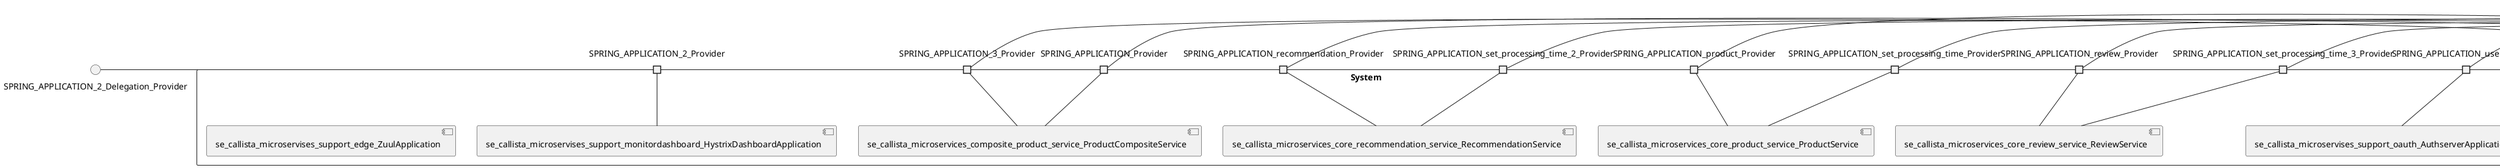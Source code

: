 @startuml
skinparam fixCircleLabelOverlapping true
skinparam componentStyle uml2
() SPRING_APPLICATION_2_Delegation_Provider
() SPRING_APPLICATION_3_Delegation_Provider
() SPRING_APPLICATION_Delegation_Provider
() SPRING_APPLICATION_product_Delegation_Provider
() SPRING_APPLICATION_recommendation_Delegation_Provider
() SPRING_APPLICATION_review_Delegation_Provider
() SPRING_APPLICATION_set_processing_time_2_Delegation_Provider
() SPRING_APPLICATION_set_processing_time_3_Delegation_Provider
() SPRING_APPLICATION_set_processing_time_Delegation_Provider
() SPRING_APPLICATION_user_Delegation_Provider
rectangle System {
[se_callista_microservices_composite_product_service_ProductCompositeService] [[callistaenterprise-blog-microservices.repository#_9YZJ9kC9Ee-C9ZN4mRFHiw]]
[se_callista_microservices_core_product_service_ProductService] [[callistaenterprise-blog-microservices.repository#_9YZJ9kC9Ee-C9ZN4mRFHiw]]
[se_callista_microservices_core_recommendation_service_RecommendationService] [[callistaenterprise-blog-microservices.repository#_9YZJ9kC9Ee-C9ZN4mRFHiw]]
[se_callista_microservices_core_review_service_ReviewService] [[callistaenterprise-blog-microservices.repository#_9YZJ9kC9Ee-C9ZN4mRFHiw]]
[se_callista_microservises_support_edge_ZuulApplication] [[callistaenterprise-blog-microservices.repository#_9YZJ9kC9Ee-C9ZN4mRFHiw]]
[se_callista_microservises_support_monitordashboard_HystrixDashboardApplication] [[callistaenterprise-blog-microservices.repository#_9YZJ9kC9Ee-C9ZN4mRFHiw]]
[se_callista_microservises_support_oauth_AuthserverApplication] [[callistaenterprise-blog-microservices.repository#_9YZJ9kC9Ee-C9ZN4mRFHiw]]
port SPRING_APPLICATION_2_Provider
SPRING_APPLICATION_2_Delegation_Provider - SPRING_APPLICATION_2_Provider
SPRING_APPLICATION_2_Provider - [se_callista_microservises_support_monitordashboard_HystrixDashboardApplication]
port SPRING_APPLICATION_3_Provider
SPRING_APPLICATION_3_Delegation_Provider - SPRING_APPLICATION_3_Provider
SPRING_APPLICATION_3_Provider - [se_callista_microservices_composite_product_service_ProductCompositeService]
port SPRING_APPLICATION_Provider
SPRING_APPLICATION_Delegation_Provider - SPRING_APPLICATION_Provider
SPRING_APPLICATION_Provider - [se_callista_microservices_composite_product_service_ProductCompositeService]
port SPRING_APPLICATION_product_Provider
SPRING_APPLICATION_product_Delegation_Provider - SPRING_APPLICATION_product_Provider
SPRING_APPLICATION_product_Provider - [se_callista_microservices_core_product_service_ProductService]
port SPRING_APPLICATION_recommendation_Provider
SPRING_APPLICATION_recommendation_Delegation_Provider - SPRING_APPLICATION_recommendation_Provider
SPRING_APPLICATION_recommendation_Provider - [se_callista_microservices_core_recommendation_service_RecommendationService]
port SPRING_APPLICATION_review_Provider
SPRING_APPLICATION_review_Delegation_Provider - SPRING_APPLICATION_review_Provider
SPRING_APPLICATION_review_Provider - [se_callista_microservices_core_review_service_ReviewService]
port SPRING_APPLICATION_set_processing_time_2_Provider
SPRING_APPLICATION_set_processing_time_2_Delegation_Provider - SPRING_APPLICATION_set_processing_time_2_Provider
SPRING_APPLICATION_set_processing_time_2_Provider - [se_callista_microservices_core_recommendation_service_RecommendationService]
port SPRING_APPLICATION_set_processing_time_3_Provider
SPRING_APPLICATION_set_processing_time_3_Delegation_Provider - SPRING_APPLICATION_set_processing_time_3_Provider
SPRING_APPLICATION_set_processing_time_3_Provider - [se_callista_microservices_core_review_service_ReviewService]
port SPRING_APPLICATION_set_processing_time_Provider
SPRING_APPLICATION_set_processing_time_Delegation_Provider - SPRING_APPLICATION_set_processing_time_Provider
SPRING_APPLICATION_set_processing_time_Provider - [se_callista_microservices_core_product_service_ProductService]
port SPRING_APPLICATION_user_Provider
SPRING_APPLICATION_user_Delegation_Provider - SPRING_APPLICATION_user_Provider
SPRING_APPLICATION_user_Provider - [se_callista_microservises_support_oauth_AuthserverApplication]
}

@enduml
